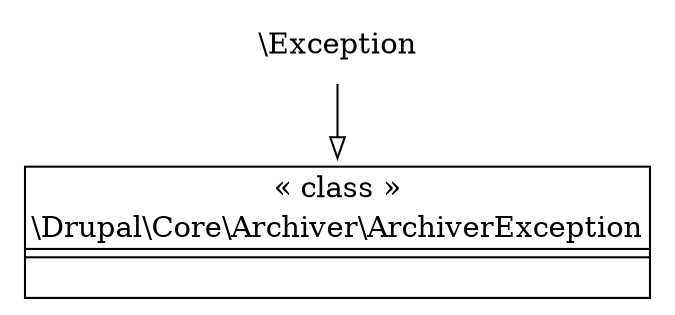 digraph "Class Diagram" {
  node [shape=plaintext]
  "\\Drupal\\Core\\Archiver\\ArchiverException" [
    label=<
<table border="1" cellpadding="2" cellspacing="0" cellborder="0">
<tr><td align="center">&laquo; class &raquo;</td></tr>
<tr><td align="center" title="class ArchiverException">\\Drupal\\Core\\Archiver\\ArchiverException</td></tr><hr />
<tr><td></td></tr>
<hr />
<tr><td>&nbsp;</td></tr>
</table>
  >
  ];
"\\Exception" -> "\\Drupal\\Core\\Archiver\\ArchiverException" [arrowhead="empty"];

}